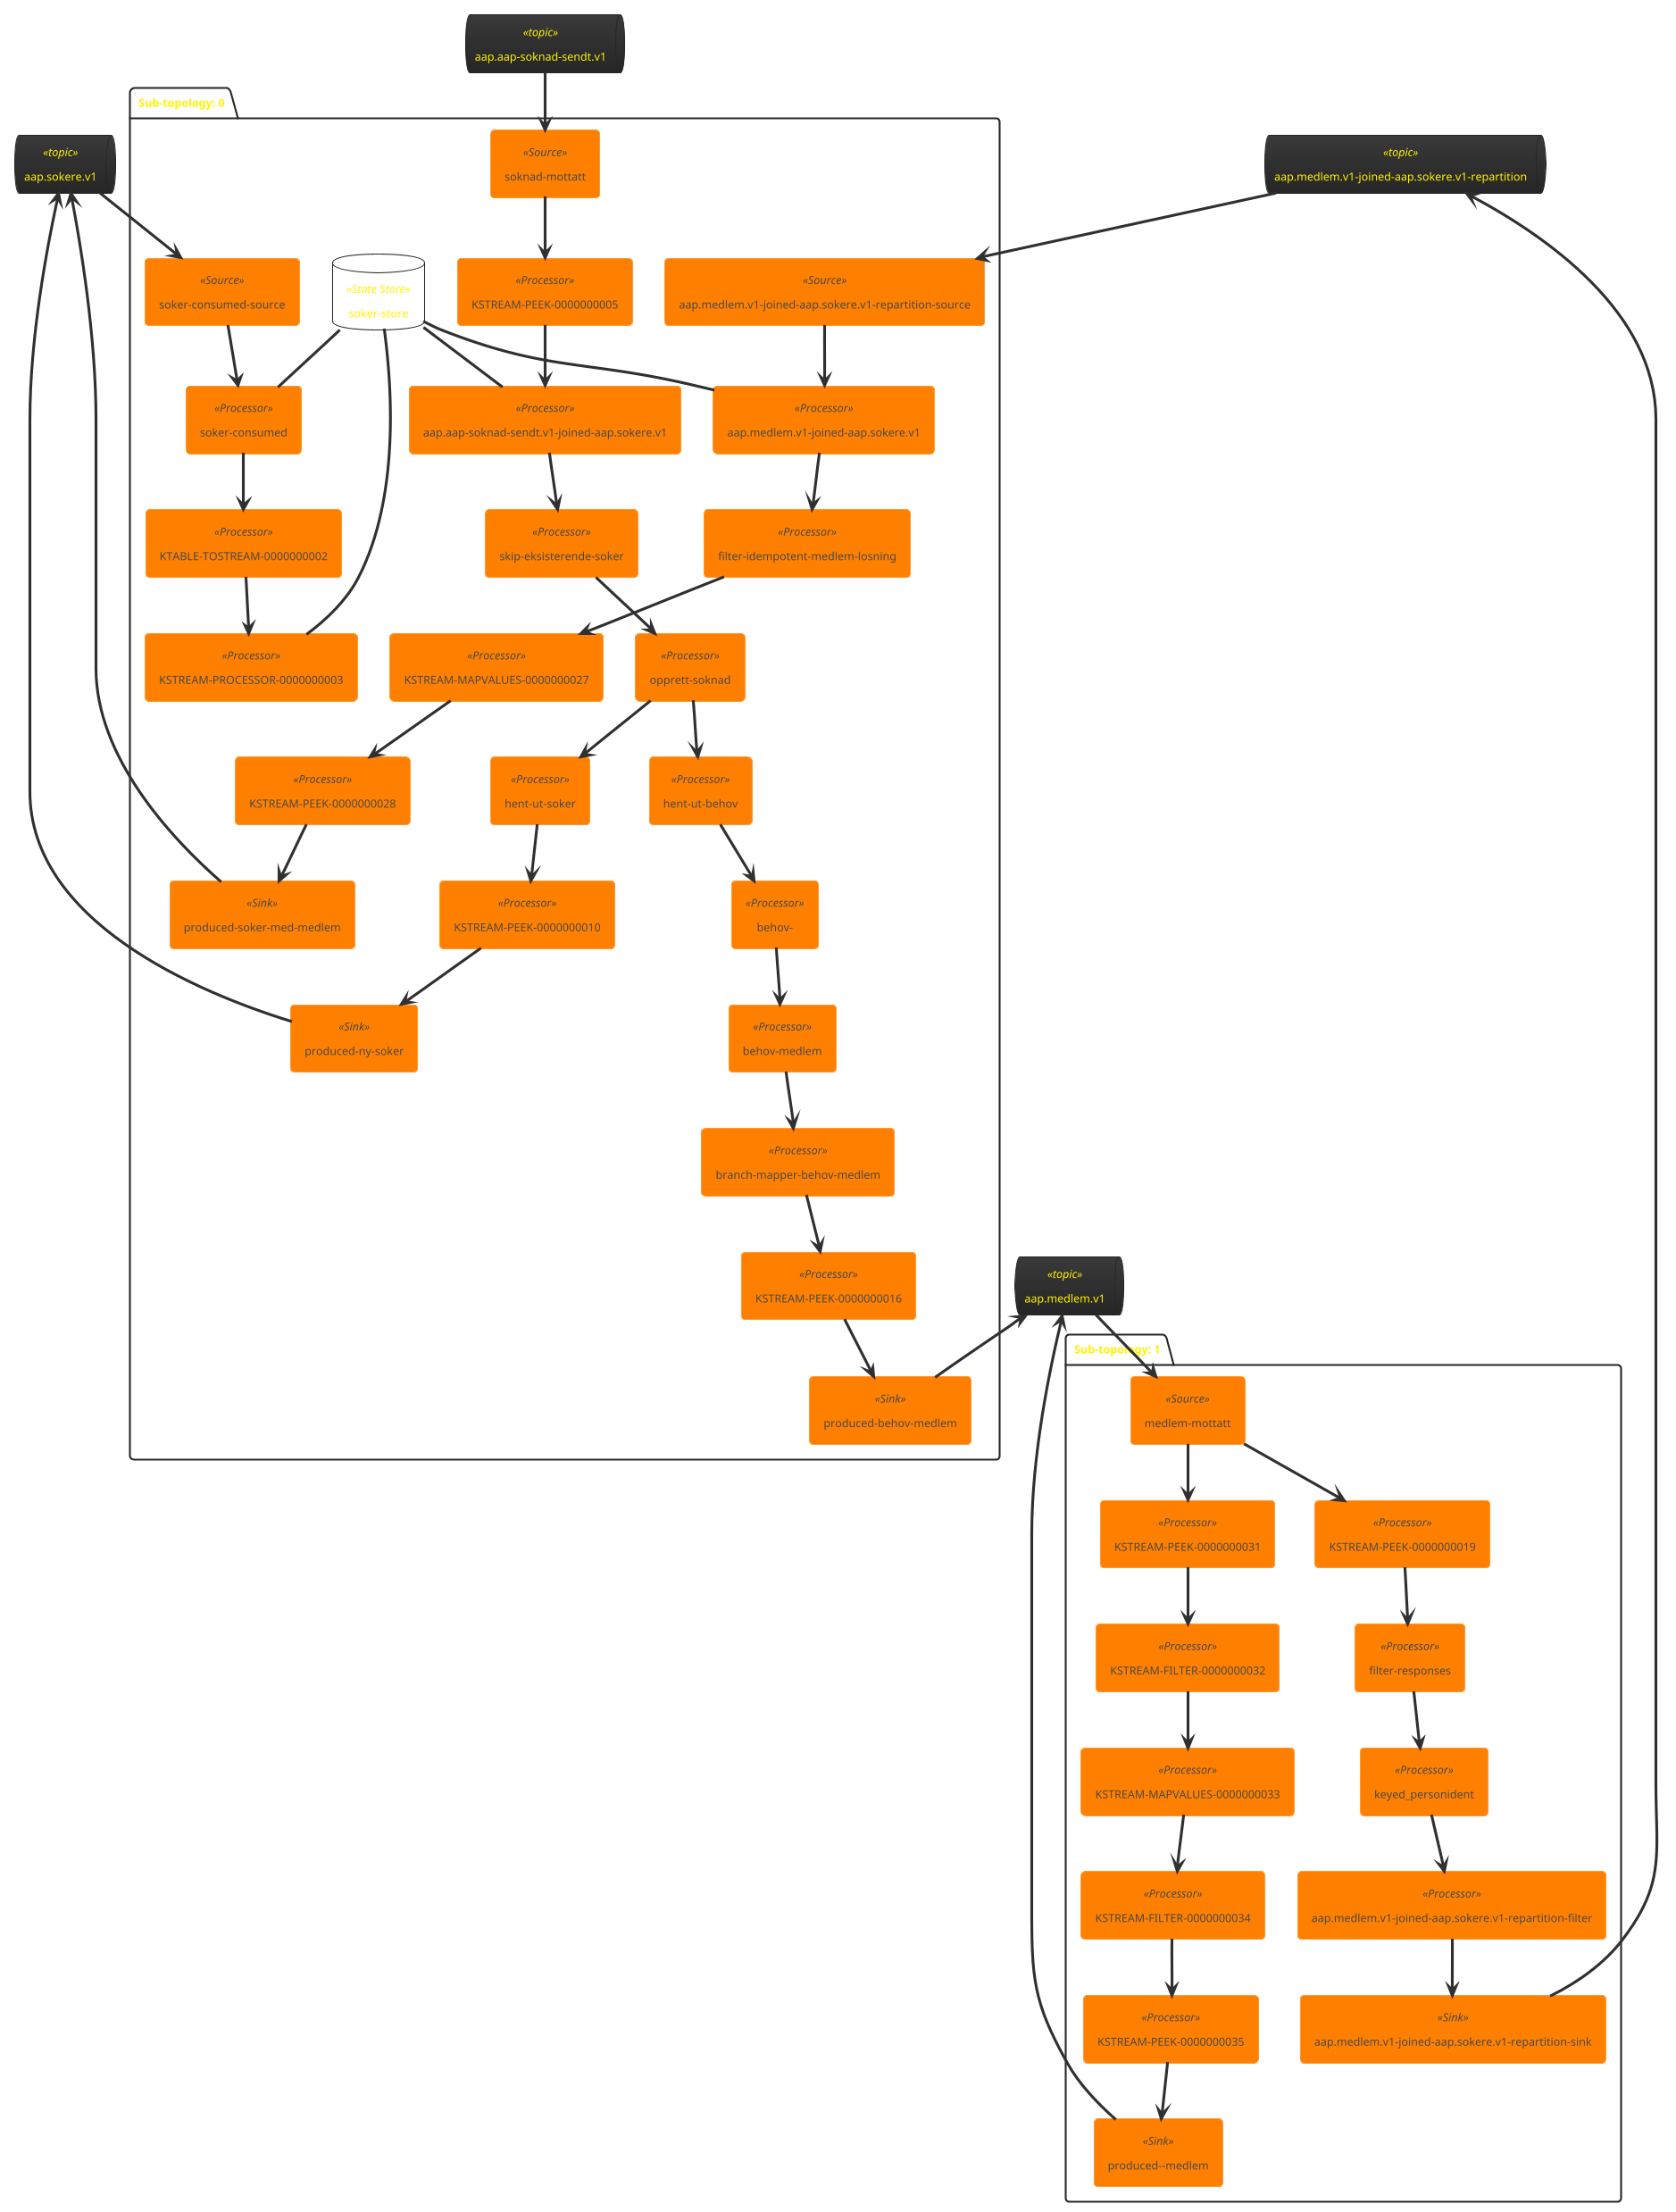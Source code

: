 @startuml
!theme black-knight
queue "aap.medlem.v1" <<topic>> as aap_medlem_v1
queue "aap.sokere.v1" <<topic>> as aap_sokere_v1
queue "aap.aap-soknad-sendt.v1" <<topic>> as aap_aap_soknad_sendt_v1
queue "aap.medlem.v1-joined-aap.sokere.v1-repartition" <<topic>> as aap_medlem_v1_joined_aap_sokere_v1_repartition
package "Sub-topology: 0" {
	database "soker-store" <<State Store>> as soker_store
	agent "soknad-mottatt" <<Source>> as soknad_mottatt
	agent "KSTREAM-PEEK-0000000005" <<Processor>> as KSTREAM_PEEK_0000000005
	agent "aap.aap-soknad-sendt.v1-joined-aap.sokere.v1" <<Processor>> as aap_aap_soknad_sendt_v1_joined_aap_sokere_v1
	agent "skip-eksisterende-soker" <<Processor>> as skip_eksisterende_soker
	agent "opprett-soknad" <<Processor>> as opprett_soknad
	agent "aap.medlem.v1-joined-aap.sokere.v1-repartition-source" <<Source>> as aap_medlem_v1_joined_aap_sokere_v1_repartition_source
	agent "hent-ut-behov" <<Processor>> as hent_ut_behov
	agent "aap.medlem.v1-joined-aap.sokere.v1" <<Processor>> as aap_medlem_v1_joined_aap_sokere_v1
	agent "behov-" <<Processor>> as behov_
	agent "behov-medlem" <<Processor>> as behov_medlem
	agent "filter-idempotent-medlem-losning" <<Processor>> as filter_idempotent_medlem_losning
	agent "soker-consumed-source" <<Source>> as soker_consumed_source
	agent "KSTREAM-MAPVALUES-0000000027" <<Processor>> as KSTREAM_MAPVALUES_0000000027
	agent "branch-mapper-behov-medlem" <<Processor>> as branch_mapper_behov_medlem
	agent "hent-ut-soker" <<Processor>> as hent_ut_soker
	agent "soker-consumed" <<Processor>> as soker_consumed
	agent "KSTREAM-PEEK-0000000010" <<Processor>> as KSTREAM_PEEK_0000000010
	agent "KSTREAM-PEEK-0000000016" <<Processor>> as KSTREAM_PEEK_0000000016
	agent "KSTREAM-PEEK-0000000028" <<Processor>> as KSTREAM_PEEK_0000000028
	agent "KTABLE-TOSTREAM-0000000002" <<Processor>> as KTABLE_TOSTREAM_0000000002
	agent "KSTREAM-PROCESSOR-0000000003" <<Processor>> as KSTREAM_PROCESSOR_0000000003
	agent "produced-behov-medlem" <<Sink>> as produced_behov_medlem
	agent "produced-ny-soker" <<Sink>> as produced_ny_soker
	agent "produced-soker-med-medlem" <<Sink>> as produced_soker_med_medlem
	aap_aap_soknad_sendt_v1 --> soknad_mottatt
	soker_store -- aap_aap_soknad_sendt_v1_joined_aap_sokere_v1
	aap_medlem_v1_joined_aap_sokere_v1_repartition --> aap_medlem_v1_joined_aap_sokere_v1_repartition_source
	soker_store -- aap_medlem_v1_joined_aap_sokere_v1
	aap_sokere_v1 --> soker_consumed_source
	soker_store -- soker_consumed
	soker_store -- KSTREAM_PROCESSOR_0000000003
	aap_medlem_v1 <-- produced_behov_medlem
	aap_sokere_v1 <-- produced_ny_soker
	aap_sokere_v1 <-- produced_soker_med_medlem
	soknad_mottatt --> KSTREAM_PEEK_0000000005
	KSTREAM_PEEK_0000000005 --> aap_aap_soknad_sendt_v1_joined_aap_sokere_v1
	aap_aap_soknad_sendt_v1_joined_aap_sokere_v1 --> skip_eksisterende_soker
	skip_eksisterende_soker --> opprett_soknad
	opprett_soknad --> hent_ut_soker
	opprett_soknad --> hent_ut_behov
	aap_medlem_v1_joined_aap_sokere_v1_repartition_source --> aap_medlem_v1_joined_aap_sokere_v1
	hent_ut_behov --> behov_
	aap_medlem_v1_joined_aap_sokere_v1 --> filter_idempotent_medlem_losning
	behov_ --> behov_medlem
	behov_medlem --> branch_mapper_behov_medlem
	filter_idempotent_medlem_losning --> KSTREAM_MAPVALUES_0000000027
	soker_consumed_source --> soker_consumed
	KSTREAM_MAPVALUES_0000000027 --> KSTREAM_PEEK_0000000028
	branch_mapper_behov_medlem --> KSTREAM_PEEK_0000000016
	hent_ut_soker --> KSTREAM_PEEK_0000000010
	soker_consumed --> KTABLE_TOSTREAM_0000000002
	KSTREAM_PEEK_0000000010 --> produced_ny_soker
	KSTREAM_PEEK_0000000016 --> produced_behov_medlem
	KSTREAM_PEEK_0000000028 --> produced_soker_med_medlem
	KTABLE_TOSTREAM_0000000002 --> KSTREAM_PROCESSOR_0000000003
}
package "Sub-topology: 1" {
	agent "medlem-mottatt" <<Source>> as medlem_mottatt
	agent "KSTREAM-PEEK-0000000031" <<Processor>> as KSTREAM_PEEK_0000000031
	agent "KSTREAM-FILTER-0000000032" <<Processor>> as KSTREAM_FILTER_0000000032
	agent "KSTREAM-PEEK-0000000019" <<Processor>> as KSTREAM_PEEK_0000000019
	agent "KSTREAM-MAPVALUES-0000000033" <<Processor>> as KSTREAM_MAPVALUES_0000000033
	agent "filter-responses" <<Processor>> as filter_responses
	agent "KSTREAM-FILTER-0000000034" <<Processor>> as KSTREAM_FILTER_0000000034
	agent "keyed_personident" <<Processor>> as keyed_personident
	agent "KSTREAM-PEEK-0000000035" <<Processor>> as KSTREAM_PEEK_0000000035
	agent "aap.medlem.v1-joined-aap.sokere.v1-repartition-filter" <<Processor>> as aap_medlem_v1_joined_aap_sokere_v1_repartition_filter
	agent "aap.medlem.v1-joined-aap.sokere.v1-repartition-sink" <<Sink>> as aap_medlem_v1_joined_aap_sokere_v1_repartition_sink
	agent "produced--medlem" <<Sink>> as produced__medlem
	aap_medlem_v1 --> medlem_mottatt
	aap_medlem_v1_joined_aap_sokere_v1_repartition <-- aap_medlem_v1_joined_aap_sokere_v1_repartition_sink
	aap_medlem_v1 <-- produced__medlem
	medlem_mottatt --> KSTREAM_PEEK_0000000031
	medlem_mottatt --> KSTREAM_PEEK_0000000019
	KSTREAM_PEEK_0000000031 --> KSTREAM_FILTER_0000000032
	KSTREAM_FILTER_0000000032 --> KSTREAM_MAPVALUES_0000000033
	KSTREAM_PEEK_0000000019 --> filter_responses
	KSTREAM_MAPVALUES_0000000033 --> KSTREAM_FILTER_0000000034
	filter_responses --> keyed_personident
	KSTREAM_FILTER_0000000034 --> KSTREAM_PEEK_0000000035
	keyed_personident --> aap_medlem_v1_joined_aap_sokere_v1_repartition_filter
	KSTREAM_PEEK_0000000035 --> produced__medlem
	aap_medlem_v1_joined_aap_sokere_v1_repartition_filter --> aap_medlem_v1_joined_aap_sokere_v1_repartition_sink
}
@enduml
